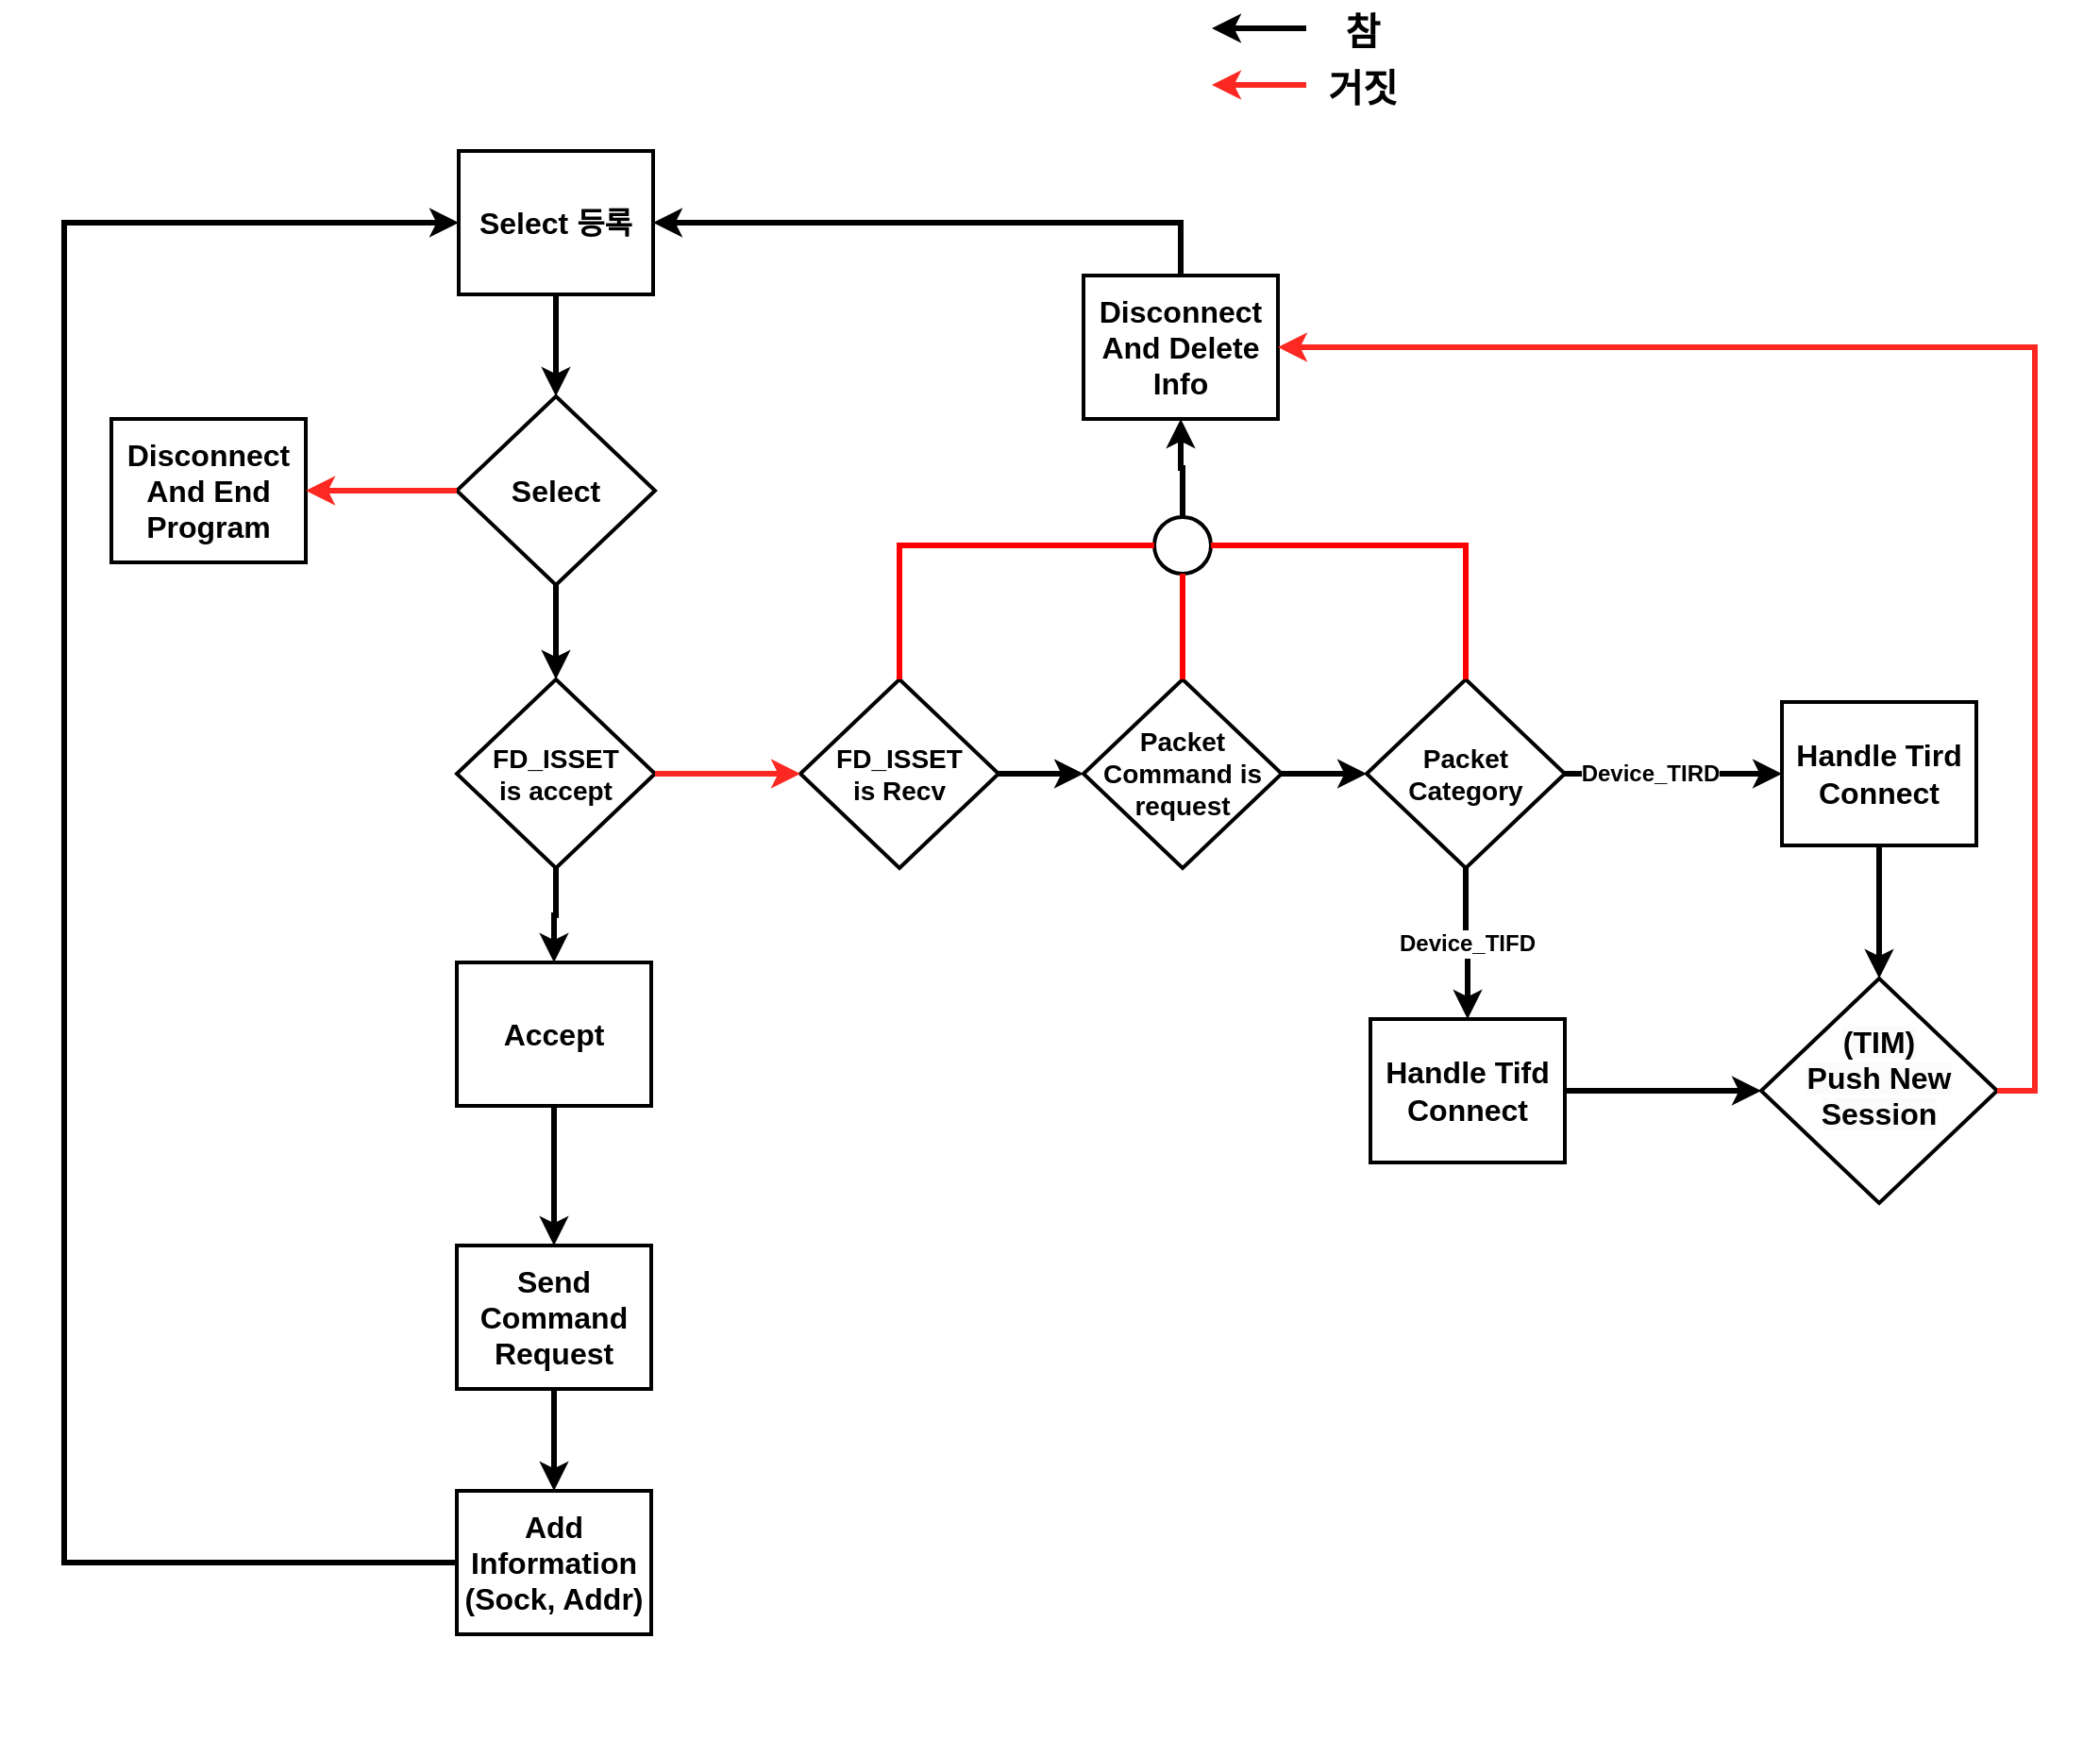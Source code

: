 <mxfile version="21.6.6" type="device">
  <diagram name="페이지-1" id="7Ij8uKjP76WhhLE6ZRci">
    <mxGraphModel dx="3585" dy="3144" grid="1" gridSize="10" guides="1" tooltips="1" connect="1" arrows="1" fold="1" page="1" pageScale="1" pageWidth="827" pageHeight="1169" background="#FFFFFF" math="0" shadow="0">
      <root>
        <mxCell id="0" />
        <mxCell id="1" parent="0" />
        <mxCell id="FlCNs_IBPol1UIJCw7tp-71" value="" style="rounded=0;whiteSpace=wrap;html=1;strokeColor=#ffffff;fontColor=#000000;" parent="1" vertex="1">
          <mxGeometry x="544" y="-1169" width="1110" height="919" as="geometry" />
        </mxCell>
        <mxCell id="n9egwIg7zSg5DTkrcZat-1" value="" style="group" parent="1" vertex="1" connectable="0">
          <mxGeometry x="1185" y="-1169" width="110" height="60" as="geometry" />
        </mxCell>
        <mxCell id="VzTFzCelFTvTFUtPNzLl-1" style="edgeStyle=orthogonalEdgeStyle;rounded=0;orthogonalLoop=1;jettySize=auto;html=1;exitX=0;exitY=0.5;exitDx=0;exitDy=0;entryX=1;entryY=0.5;entryDx=0;entryDy=0;fontStyle=1;strokeWidth=3;" parent="n9egwIg7zSg5DTkrcZat-1" edge="1">
          <mxGeometry relative="1" as="geometry">
            <mxPoint x="50" y="14" as="sourcePoint" />
            <mxPoint y="14" as="targetPoint" />
          </mxGeometry>
        </mxCell>
        <mxCell id="VzTFzCelFTvTFUtPNzLl-2" style="edgeStyle=orthogonalEdgeStyle;rounded=0;orthogonalLoop=1;jettySize=auto;html=1;entryX=1;entryY=0.5;entryDx=0;entryDy=0;fontStyle=1;strokeWidth=3;strokeColor=#FC2821;" parent="n9egwIg7zSg5DTkrcZat-1" edge="1">
          <mxGeometry relative="1" as="geometry">
            <mxPoint x="50" y="44" as="sourcePoint" />
            <mxPoint x="2.274e-13" y="44" as="targetPoint" />
          </mxGeometry>
        </mxCell>
        <mxCell id="VzTFzCelFTvTFUtPNzLl-4" value="참" style="text;html=1;strokeColor=none;fillColor=none;align=center;verticalAlign=middle;whiteSpace=wrap;rounded=0;fontSize=20;fontStyle=1" parent="n9egwIg7zSg5DTkrcZat-1" vertex="1">
          <mxGeometry x="50" width="60" height="30" as="geometry" />
        </mxCell>
        <mxCell id="VzTFzCelFTvTFUtPNzLl-5" value="거짓" style="text;html=1;strokeColor=none;fillColor=none;align=center;verticalAlign=middle;whiteSpace=wrap;rounded=0;fontSize=20;fontStyle=1" parent="n9egwIg7zSg5DTkrcZat-1" vertex="1">
          <mxGeometry x="50" y="30" width="60" height="30" as="geometry" />
        </mxCell>
        <mxCell id="n9egwIg7zSg5DTkrcZat-3" value="Select 등록" style="rounded=0;whiteSpace=wrap;fontStyle=1;html=1;strokeWidth=2;fontSize=16;fontFamily=Helvetica;" parent="1" vertex="1">
          <mxGeometry x="786.0" y="-1090" width="103" height="76" as="geometry" />
        </mxCell>
        <mxCell id="n9egwIg7zSg5DTkrcZat-5" value="Select" style="rhombus;whiteSpace=wrap;html=1;aspect=fixed;fontStyle=1;strokeWidth=2;fontSize=16;" parent="1" vertex="1">
          <mxGeometry x="785" y="-960" width="105" height="100" as="geometry" />
        </mxCell>
        <mxCell id="n9egwIg7zSg5DTkrcZat-6" value="Disconnect&lt;br&gt;And End Program" style="rounded=0;whiteSpace=wrap;fontStyle=1;html=1;strokeWidth=2;fontSize=16;" parent="1" vertex="1">
          <mxGeometry x="602.0" y="-948" width="103" height="76" as="geometry" />
        </mxCell>
        <mxCell id="n9egwIg7zSg5DTkrcZat-9" style="edgeStyle=orthogonalEdgeStyle;rounded=0;orthogonalLoop=1;jettySize=auto;html=1;exitX=0;exitY=0.5;exitDx=0;exitDy=0;fontStyle=1;strokeWidth=3;strokeColor=#FC2821;entryX=1;entryY=0.5;entryDx=0;entryDy=0;" parent="1" source="n9egwIg7zSg5DTkrcZat-5" target="n9egwIg7zSg5DTkrcZat-6" edge="1">
          <mxGeometry relative="1" as="geometry">
            <mxPoint x="607.0" y="-810" as="sourcePoint" />
            <mxPoint x="687" y="-910" as="targetPoint" />
          </mxGeometry>
        </mxCell>
        <mxCell id="n9egwIg7zSg5DTkrcZat-10" value="FD_ISSET&lt;br style=&quot;font-size: 14px;&quot;&gt;is accept" style="rhombus;whiteSpace=wrap;html=1;aspect=fixed;fontStyle=1;strokeWidth=2;fontSize=14;fontColor=#000000;" parent="1" vertex="1">
          <mxGeometry x="785" y="-810" width="105" height="100" as="geometry" />
        </mxCell>
        <mxCell id="n9egwIg7zSg5DTkrcZat-11" value="FD_ISSET&lt;br style=&quot;font-size: 14px;&quot;&gt;is Recv" style="rhombus;whiteSpace=wrap;html=1;aspect=fixed;fontStyle=1;strokeWidth=2;fontSize=14;" parent="1" vertex="1">
          <mxGeometry x="967" y="-810" width="105" height="100" as="geometry" />
        </mxCell>
        <mxCell id="n9egwIg7zSg5DTkrcZat-13" style="edgeStyle=orthogonalEdgeStyle;rounded=0;orthogonalLoop=1;jettySize=auto;html=1;exitX=0.5;exitY=1;exitDx=0;exitDy=0;entryX=0.5;entryY=0;entryDx=0;entryDy=0;fontStyle=1;strokeWidth=3;" parent="1" source="n9egwIg7zSg5DTkrcZat-5" target="n9egwIg7zSg5DTkrcZat-10" edge="1">
          <mxGeometry relative="1" as="geometry">
            <mxPoint x="647" y="-810" as="sourcePoint" />
            <mxPoint x="597" y="-810" as="targetPoint" />
          </mxGeometry>
        </mxCell>
        <mxCell id="n9egwIg7zSg5DTkrcZat-15" style="edgeStyle=orthogonalEdgeStyle;rounded=0;orthogonalLoop=1;jettySize=auto;html=1;exitX=1;exitY=0.5;exitDx=0;exitDy=0;entryX=0;entryY=0.5;entryDx=0;entryDy=0;fontStyle=1;strokeWidth=3;strokeColor=#FC2821;" parent="1" source="n9egwIg7zSg5DTkrcZat-10" target="n9egwIg7zSg5DTkrcZat-11" edge="1">
          <mxGeometry relative="1" as="geometry">
            <mxPoint x="897.0" y="-680" as="sourcePoint" />
            <mxPoint x="697.0" y="-680" as="targetPoint" />
          </mxGeometry>
        </mxCell>
        <mxCell id="n9egwIg7zSg5DTkrcZat-16" value="Accept" style="rounded=0;whiteSpace=wrap;fontStyle=1;html=1;strokeWidth=2;fontSize=16;" parent="1" vertex="1">
          <mxGeometry x="785.0" y="-660" width="103" height="76" as="geometry" />
        </mxCell>
        <mxCell id="n9egwIg7zSg5DTkrcZat-17" style="edgeStyle=orthogonalEdgeStyle;rounded=0;orthogonalLoop=1;jettySize=auto;html=1;exitX=0.5;exitY=1;exitDx=0;exitDy=0;entryX=0.5;entryY=0;entryDx=0;entryDy=0;fontStyle=1;strokeWidth=3;" parent="1" source="n9egwIg7zSg5DTkrcZat-10" target="n9egwIg7zSg5DTkrcZat-16" edge="1">
          <mxGeometry relative="1" as="geometry">
            <mxPoint x="777" y="-680" as="sourcePoint" />
            <mxPoint x="727" y="-680" as="targetPoint" />
          </mxGeometry>
        </mxCell>
        <mxCell id="n9egwIg7zSg5DTkrcZat-18" style="edgeStyle=orthogonalEdgeStyle;rounded=0;orthogonalLoop=1;jettySize=auto;html=1;exitX=0.5;exitY=1;exitDx=0;exitDy=0;entryX=0.5;entryY=0;entryDx=0;entryDy=0;fontStyle=1;strokeWidth=3;" parent="1" source="n9egwIg7zSg5DTkrcZat-16" target="n9egwIg7zSg5DTkrcZat-19" edge="1">
          <mxGeometry relative="1" as="geometry">
            <mxPoint x="767" y="-530" as="sourcePoint" />
            <mxPoint x="717" y="-530" as="targetPoint" />
          </mxGeometry>
        </mxCell>
        <mxCell id="n9egwIg7zSg5DTkrcZat-19" value="Send Command Request" style="rounded=0;whiteSpace=wrap;fontStyle=1;html=1;strokeWidth=2;fontSize=16;" parent="1" vertex="1">
          <mxGeometry x="785.0" y="-510" width="103" height="76" as="geometry" />
        </mxCell>
        <mxCell id="n9egwIg7zSg5DTkrcZat-20" value="Add Information&lt;br&gt;(Sock, Addr)" style="rounded=0;whiteSpace=wrap;fontStyle=1;html=1;strokeWidth=2;fontSize=16;" parent="1" vertex="1">
          <mxGeometry x="785.0" y="-380" width="103" height="76" as="geometry" />
        </mxCell>
        <mxCell id="n9egwIg7zSg5DTkrcZat-21" style="edgeStyle=orthogonalEdgeStyle;rounded=0;orthogonalLoop=1;jettySize=auto;html=1;exitX=0.5;exitY=1;exitDx=0;exitDy=0;entryX=0.5;entryY=0;entryDx=0;entryDy=0;fontStyle=1;strokeWidth=3;" parent="1" source="n9egwIg7zSg5DTkrcZat-19" target="n9egwIg7zSg5DTkrcZat-20" edge="1">
          <mxGeometry relative="1" as="geometry">
            <mxPoint x="767" y="-460" as="sourcePoint" />
            <mxPoint x="717" y="-460" as="targetPoint" />
          </mxGeometry>
        </mxCell>
        <mxCell id="n9egwIg7zSg5DTkrcZat-23" style="edgeStyle=orthogonalEdgeStyle;rounded=0;orthogonalLoop=1;jettySize=auto;html=1;exitX=0.5;exitY=1;exitDx=0;exitDy=0;entryX=0.5;entryY=0;entryDx=0;entryDy=0;fontStyle=1;strokeWidth=3;" parent="1" source="n9egwIg7zSg5DTkrcZat-3" target="n9egwIg7zSg5DTkrcZat-5" edge="1">
          <mxGeometry relative="1" as="geometry">
            <mxPoint x="577" y="-1010" as="sourcePoint" />
            <mxPoint x="527" y="-1010" as="targetPoint" />
          </mxGeometry>
        </mxCell>
        <mxCell id="n9egwIg7zSg5DTkrcZat-25" value="Packet&lt;br style=&quot;font-size: 14px;&quot;&gt;Command is&lt;br style=&quot;font-size: 14px;&quot;&gt;request" style="rhombus;whiteSpace=wrap;html=1;aspect=fixed;fontStyle=1;strokeWidth=2;fontSize=14;" parent="1" vertex="1">
          <mxGeometry x="1117" y="-810" width="105" height="100" as="geometry" />
        </mxCell>
        <mxCell id="n9egwIg7zSg5DTkrcZat-26" style="edgeStyle=orthogonalEdgeStyle;rounded=0;orthogonalLoop=1;jettySize=auto;html=1;exitX=1;exitY=0.5;exitDx=0;exitDy=0;entryX=0;entryY=0.5;entryDx=0;entryDy=0;fontStyle=1;strokeWidth=3;" parent="1" source="n9egwIg7zSg5DTkrcZat-11" target="n9egwIg7zSg5DTkrcZat-25" edge="1">
          <mxGeometry relative="1" as="geometry">
            <mxPoint x="1027" y="-850" as="sourcePoint" />
            <mxPoint x="977" y="-850" as="targetPoint" />
          </mxGeometry>
        </mxCell>
        <mxCell id="n9egwIg7zSg5DTkrcZat-28" value="Packet&lt;br style=&quot;font-size: 14px;&quot;&gt;Category" style="rhombus;whiteSpace=wrap;html=1;aspect=fixed;fontStyle=1;strokeWidth=2;fontSize=14;" parent="1" vertex="1">
          <mxGeometry x="1267" y="-810" width="105" height="100" as="geometry" />
        </mxCell>
        <mxCell id="n9egwIg7zSg5DTkrcZat-29" value="Disconnect&lt;br&gt;And Delete Info" style="rounded=0;whiteSpace=wrap;fontStyle=1;html=1;strokeWidth=2;fontSize=16;" parent="1" vertex="1">
          <mxGeometry x="1117.0" y="-1024" width="103" height="76" as="geometry" />
        </mxCell>
        <mxCell id="n9egwIg7zSg5DTkrcZat-30" style="edgeStyle=orthogonalEdgeStyle;rounded=0;orthogonalLoop=1;jettySize=auto;html=1;exitX=1;exitY=0.5;exitDx=0;exitDy=0;entryX=0;entryY=0.5;entryDx=0;entryDy=0;fontStyle=1;strokeWidth=3;" parent="1" source="n9egwIg7zSg5DTkrcZat-25" target="n9egwIg7zSg5DTkrcZat-28" edge="1">
          <mxGeometry relative="1" as="geometry">
            <mxPoint x="1007" y="-870" as="sourcePoint" />
            <mxPoint x="957" y="-870" as="targetPoint" />
          </mxGeometry>
        </mxCell>
        <mxCell id="n9egwIg7zSg5DTkrcZat-35" style="edgeStyle=orthogonalEdgeStyle;rounded=0;orthogonalLoop=1;jettySize=auto;html=1;exitX=0.5;exitY=0;exitDx=0;exitDy=0;entryX=1;entryY=0.5;entryDx=0;entryDy=0;fontStyle=1;strokeWidth=3;" parent="1" source="n9egwIg7zSg5DTkrcZat-29" target="n9egwIg7zSg5DTkrcZat-3" edge="1">
          <mxGeometry relative="1" as="geometry">
            <mxPoint x="947" y="-1030" as="sourcePoint" />
            <mxPoint x="897" y="-1030" as="targetPoint" />
          </mxGeometry>
        </mxCell>
        <mxCell id="n9egwIg7zSg5DTkrcZat-36" value="Device_TIFD" style="edgeStyle=orthogonalEdgeStyle;rounded=0;orthogonalLoop=1;jettySize=auto;html=1;exitX=0.5;exitY=1;exitDx=0;exitDy=0;entryX=0.5;entryY=0;entryDx=0;entryDy=0;fontStyle=1;strokeWidth=3;fontSize=12;" parent="1" source="n9egwIg7zSg5DTkrcZat-28" target="n9egwIg7zSg5DTkrcZat-38" edge="1">
          <mxGeometry relative="1" as="geometry">
            <mxPoint x="1257" y="-660" as="sourcePoint" />
            <mxPoint x="1207" y="-660" as="targetPoint" />
            <mxPoint as="offset" />
          </mxGeometry>
        </mxCell>
        <mxCell id="n9egwIg7zSg5DTkrcZat-37" style="edgeStyle=orthogonalEdgeStyle;rounded=0;orthogonalLoop=1;jettySize=auto;html=1;exitX=0;exitY=0.5;exitDx=0;exitDy=0;entryX=0;entryY=0.5;entryDx=0;entryDy=0;fontStyle=1;strokeWidth=3;" parent="1" source="n9egwIg7zSg5DTkrcZat-20" target="n9egwIg7zSg5DTkrcZat-3" edge="1">
          <mxGeometry relative="1" as="geometry">
            <mxPoint x="467" y="-510" as="sourcePoint" />
            <mxPoint x="417" y="-510" as="targetPoint" />
            <Array as="points">
              <mxPoint x="577" y="-342" />
              <mxPoint x="577" y="-1052" />
            </Array>
          </mxGeometry>
        </mxCell>
        <mxCell id="n9egwIg7zSg5DTkrcZat-38" value="Handle Tifd Connect" style="rounded=0;whiteSpace=wrap;fontStyle=1;html=1;strokeWidth=2;fontSize=16;" parent="1" vertex="1">
          <mxGeometry x="1269.0" y="-630" width="103" height="76" as="geometry" />
        </mxCell>
        <mxCell id="n9egwIg7zSg5DTkrcZat-39" value="Handle Tird Connect" style="rounded=0;whiteSpace=wrap;fontStyle=1;html=1;strokeWidth=2;fontSize=16;" parent="1" vertex="1">
          <mxGeometry x="1487.0" y="-798" width="103" height="76" as="geometry" />
        </mxCell>
        <mxCell id="n9egwIg7zSg5DTkrcZat-40" value="Device_TIRD" style="edgeStyle=orthogonalEdgeStyle;rounded=0;orthogonalLoop=1;jettySize=auto;html=1;exitX=1;exitY=0.5;exitDx=0;exitDy=0;entryX=0;entryY=0.5;entryDx=0;entryDy=0;fontStyle=1;strokeWidth=3;fontSize=12;" parent="1" source="n9egwIg7zSg5DTkrcZat-28" target="n9egwIg7zSg5DTkrcZat-39" edge="1">
          <mxGeometry x="-0.217" relative="1" as="geometry">
            <mxPoint x="1357" y="-930" as="sourcePoint" />
            <mxPoint x="1307" y="-930" as="targetPoint" />
            <mxPoint as="offset" />
          </mxGeometry>
        </mxCell>
        <mxCell id="n9egwIg7zSg5DTkrcZat-42" value="&#xa;&lt;span style=&quot;color: rgb(0, 0, 0); font-family: Helvetica; font-size: 16px; font-style: normal; font-variant-ligatures: normal; font-variant-caps: normal; font-weight: 700; letter-spacing: normal; orphans: 2; text-align: center; text-indent: 0px; text-transform: none; widows: 2; word-spacing: 0px; -webkit-text-stroke-width: 0px; background-color: rgb(251, 251, 251); text-decoration-thickness: initial; text-decoration-style: initial; text-decoration-color: initial; float: none; display: inline !important;&quot;&gt;(TIM)&lt;/span&gt;&lt;br style=&quot;border-color: var(--border-color); color: rgb(0, 0, 0); font-family: Helvetica; font-size: 16px; font-style: normal; font-variant-ligatures: normal; font-variant-caps: normal; font-weight: 700; letter-spacing: normal; orphans: 2; text-align: center; text-indent: 0px; text-transform: none; widows: 2; word-spacing: 0px; -webkit-text-stroke-width: 0px; background-color: rgb(251, 251, 251); text-decoration-thickness: initial; text-decoration-style: initial; text-decoration-color: initial;&quot;&gt;&lt;span style=&quot;color: rgb(0, 0, 0); font-family: Helvetica; font-size: 16px; font-style: normal; font-variant-ligatures: normal; font-variant-caps: normal; font-weight: 700; letter-spacing: normal; orphans: 2; text-align: center; text-indent: 0px; text-transform: none; widows: 2; word-spacing: 0px; -webkit-text-stroke-width: 0px; background-color: rgb(251, 251, 251); text-decoration-thickness: initial; text-decoration-style: initial; text-decoration-color: initial; float: none; display: inline !important;&quot;&gt;Push New Session&lt;/span&gt;&#xa;&#xa;" style="rhombus;whiteSpace=wrap;html=1;aspect=fixed;fontStyle=1;strokeWidth=2;" parent="1" vertex="1">
          <mxGeometry x="1476" y="-651.52" width="125" height="119.05" as="geometry" />
        </mxCell>
        <mxCell id="n9egwIg7zSg5DTkrcZat-43" style="edgeStyle=orthogonalEdgeStyle;rounded=0;orthogonalLoop=1;jettySize=auto;html=1;exitX=0.5;exitY=1;exitDx=0;exitDy=0;entryX=0.5;entryY=0;entryDx=0;entryDy=0;fontStyle=1;strokeWidth=3;" parent="1" source="n9egwIg7zSg5DTkrcZat-39" target="n9egwIg7zSg5DTkrcZat-42" edge="1">
          <mxGeometry relative="1" as="geometry">
            <mxPoint x="1447" y="-690" as="sourcePoint" />
            <mxPoint x="1397" y="-690" as="targetPoint" />
          </mxGeometry>
        </mxCell>
        <mxCell id="n9egwIg7zSg5DTkrcZat-45" style="edgeStyle=orthogonalEdgeStyle;rounded=0;orthogonalLoop=1;jettySize=auto;html=1;exitX=1;exitY=0.5;exitDx=0;exitDy=0;entryX=0;entryY=0.5;entryDx=0;entryDy=0;fontStyle=1;strokeWidth=3;" parent="1" source="n9egwIg7zSg5DTkrcZat-38" target="n9egwIg7zSg5DTkrcZat-42" edge="1">
          <mxGeometry relative="1" as="geometry">
            <mxPoint x="1477" y="-620" as="sourcePoint" />
            <mxPoint x="1427" y="-620" as="targetPoint" />
          </mxGeometry>
        </mxCell>
        <mxCell id="n9egwIg7zSg5DTkrcZat-47" value="" style="ellipse;whiteSpace=wrap;html=1;strokeWidth=2;" parent="1" vertex="1">
          <mxGeometry x="1154.5" y="-896" width="30" height="30" as="geometry" />
        </mxCell>
        <mxCell id="n9egwIg7zSg5DTkrcZat-48" style="orthogonalLoop=1;jettySize=auto;html=1;exitX=0.5;exitY=0;exitDx=0;exitDy=0;entryX=0;entryY=0.5;entryDx=0;entryDy=0;fontStyle=1;strokeWidth=3;rounded=0;edgeStyle=orthogonalEdgeStyle;endArrow=none;endFill=0;strokeColor=#ff0000;" parent="1" source="n9egwIg7zSg5DTkrcZat-11" target="n9egwIg7zSg5DTkrcZat-47" edge="1">
          <mxGeometry relative="1" as="geometry">
            <mxPoint x="1052" y="-775" as="sourcePoint" />
            <mxPoint x="1027" y="-890" as="targetPoint" />
          </mxGeometry>
        </mxCell>
        <mxCell id="n9egwIg7zSg5DTkrcZat-49" style="orthogonalLoop=1;jettySize=auto;html=1;exitX=1;exitY=0.5;exitDx=0;exitDy=0;entryX=0.5;entryY=0;entryDx=0;entryDy=0;fontStyle=1;strokeWidth=3;rounded=0;edgeStyle=orthogonalEdgeStyle;endArrow=none;endFill=0;strokeColor=#ff0000;" parent="1" source="n9egwIg7zSg5DTkrcZat-47" target="n9egwIg7zSg5DTkrcZat-28" edge="1">
          <mxGeometry relative="1" as="geometry">
            <mxPoint x="1192" y="-735" as="sourcePoint" />
            <mxPoint x="1167" y="-850" as="targetPoint" />
          </mxGeometry>
        </mxCell>
        <mxCell id="n9egwIg7zSg5DTkrcZat-50" style="orthogonalLoop=1;jettySize=auto;html=1;exitX=0.5;exitY=0;exitDx=0;exitDy=0;entryX=0.5;entryY=1;entryDx=0;entryDy=0;fontStyle=1;strokeWidth=3;rounded=0;edgeStyle=orthogonalEdgeStyle;endArrow=none;endFill=0;strokeColor=#ff0000;" parent="1" source="n9egwIg7zSg5DTkrcZat-25" target="n9egwIg7zSg5DTkrcZat-47" edge="1">
          <mxGeometry relative="1" as="geometry">
            <mxPoint x="1082" y="-775" as="sourcePoint" />
            <mxPoint x="1057" y="-890" as="targetPoint" />
          </mxGeometry>
        </mxCell>
        <mxCell id="n9egwIg7zSg5DTkrcZat-51" style="edgeStyle=orthogonalEdgeStyle;rounded=0;orthogonalLoop=1;jettySize=auto;html=1;exitX=0.5;exitY=0;exitDx=0;exitDy=0;entryX=0.5;entryY=1;entryDx=0;entryDy=0;fontStyle=1;strokeWidth=3;" parent="1" source="n9egwIg7zSg5DTkrcZat-47" target="n9egwIg7zSg5DTkrcZat-29" edge="1">
          <mxGeometry relative="1" as="geometry">
            <mxPoint x="1137" y="-930" as="sourcePoint" />
            <mxPoint x="1087" y="-930" as="targetPoint" />
          </mxGeometry>
        </mxCell>
        <mxCell id="n9egwIg7zSg5DTkrcZat-52" style="edgeStyle=orthogonalEdgeStyle;rounded=0;orthogonalLoop=1;jettySize=auto;html=1;exitX=1;exitY=0.5;exitDx=0;exitDy=0;entryX=1;entryY=0.5;entryDx=0;entryDy=0;fontStyle=1;strokeWidth=3;strokeColor=#FC2821;" parent="1" source="n9egwIg7zSg5DTkrcZat-42" target="n9egwIg7zSg5DTkrcZat-29" edge="1">
          <mxGeometry relative="1" as="geometry">
            <mxPoint x="1627.0" y="-540" as="sourcePoint" />
            <mxPoint x="1427.0" y="-540" as="targetPoint" />
          </mxGeometry>
        </mxCell>
      </root>
    </mxGraphModel>
  </diagram>
</mxfile>
